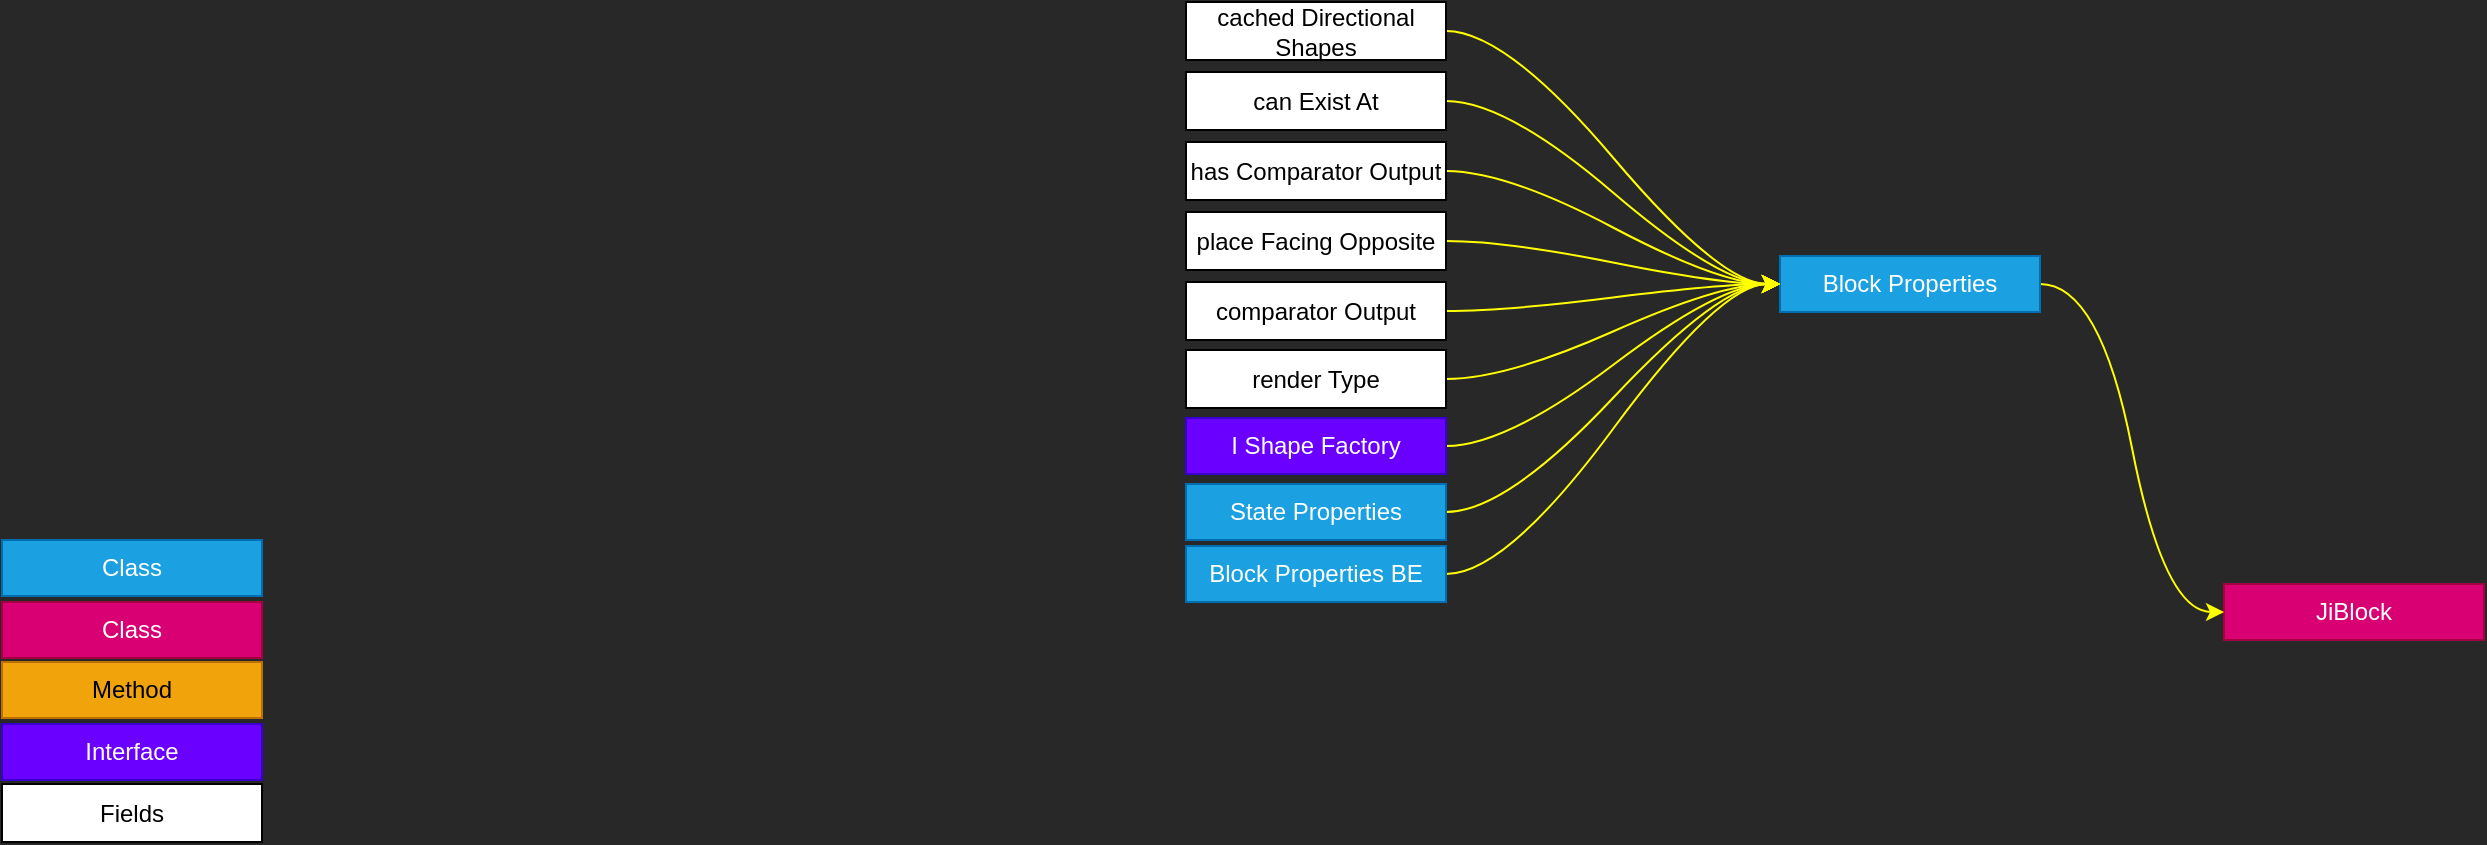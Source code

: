 <mxfile version="26.2.2" pages="2">
  <diagram id="C5RBs43oDa-KdzZeNtuy" name="Base">
    <mxGraphModel dx="790" dy="1941" grid="0" gridSize="10" guides="1" tooltips="1" connect="1" arrows="1" fold="1" page="0" pageScale="1" pageWidth="1920" pageHeight="1080" background="#282828" math="0" shadow="0">
      <root>
        <mxCell id="WIyWlLk6GJQsqaUBKTNV-0" />
        <mxCell id="WIyWlLk6GJQsqaUBKTNV-1" parent="WIyWlLk6GJQsqaUBKTNV-0" />
        <mxCell id="rRglaMwuVKVwRBj1fGYB-1" value="Fields" style="html=1;whiteSpace=wrap;" parent="WIyWlLk6GJQsqaUBKTNV-1" vertex="1">
          <mxGeometry x="670" y="-683" width="130" height="29" as="geometry" />
        </mxCell>
        <mxCell id="rRglaMwuVKVwRBj1fGYB-254" value="Method" style="html=1;whiteSpace=wrap;fillColor=#f0a30a;strokeColor=#BD7000;fontColor=#000000;" parent="WIyWlLk6GJQsqaUBKTNV-1" vertex="1">
          <mxGeometry x="670" y="-744" width="130" height="28" as="geometry" />
        </mxCell>
        <mxCell id="rRglaMwuVKVwRBj1fGYB-256" value="Class" style="html=1;whiteSpace=wrap;fillColor=#d80073;strokeColor=#A50040;fontColor=#ffffff;" parent="WIyWlLk6GJQsqaUBKTNV-1" vertex="1">
          <mxGeometry x="670" y="-774" width="130" height="28" as="geometry" />
        </mxCell>
        <mxCell id="rRglaMwuVKVwRBj1fGYB-266" value="Class" style="html=1;whiteSpace=wrap;fillColor=#1ba1e2;strokeColor=#006EAF;fontColor=#ffffff;" parent="WIyWlLk6GJQsqaUBKTNV-1" vertex="1">
          <mxGeometry x="670" y="-805" width="130" height="28" as="geometry" />
        </mxCell>
        <mxCell id="rRglaMwuVKVwRBj1fGYB-322" value="Interface" style="html=1;whiteSpace=wrap;fillColor=#6a00ff;fontColor=#ffffff;strokeColor=#3700CC;" parent="WIyWlLk6GJQsqaUBKTNV-1" vertex="1">
          <mxGeometry x="670" y="-713" width="130" height="28" as="geometry" />
        </mxCell>
        <mxCell id="-R6d7ffRw9vBihw1hU7J-2" value="JiBlock" style="html=1;whiteSpace=wrap;fillColor=#d80073;strokeColor=#A50040;fontColor=#ffffff;" vertex="1" parent="WIyWlLk6GJQsqaUBKTNV-1">
          <mxGeometry x="1781" y="-783" width="130" height="28" as="geometry" />
        </mxCell>
        <mxCell id="-R6d7ffRw9vBihw1hU7J-4" style="edgeStyle=entityRelationEdgeStyle;rounded=0;orthogonalLoop=1;jettySize=auto;html=1;exitX=1;exitY=0.5;exitDx=0;exitDy=0;entryX=0;entryY=0.5;entryDx=0;entryDy=0;curved=1;strokeColor=#FFFF00;" edge="1" parent="WIyWlLk6GJQsqaUBKTNV-1" source="-R6d7ffRw9vBihw1hU7J-3" target="-R6d7ffRw9vBihw1hU7J-2">
          <mxGeometry relative="1" as="geometry" />
        </mxCell>
        <mxCell id="-R6d7ffRw9vBihw1hU7J-3" value="Block Properties" style="html=1;whiteSpace=wrap;fillColor=#1ba1e2;strokeColor=#006EAF;fontColor=#ffffff;" vertex="1" parent="WIyWlLk6GJQsqaUBKTNV-1">
          <mxGeometry x="1559" y="-947" width="130" height="28" as="geometry" />
        </mxCell>
        <mxCell id="n76DmQOLDiPxO-SH00fc-3" style="edgeStyle=entityRelationEdgeStyle;rounded=0;orthogonalLoop=1;jettySize=auto;html=1;exitX=1;exitY=0.5;exitDx=0;exitDy=0;entryX=0;entryY=0.5;entryDx=0;entryDy=0;curved=1;strokeColor=#FFFF00;" edge="1" parent="WIyWlLk6GJQsqaUBKTNV-1" source="-R6d7ffRw9vBihw1hU7J-5" target="-R6d7ffRw9vBihw1hU7J-3">
          <mxGeometry relative="1" as="geometry" />
        </mxCell>
        <mxCell id="-R6d7ffRw9vBihw1hU7J-5" value="place Facing Opposite" style="html=1;whiteSpace=wrap;" vertex="1" parent="WIyWlLk6GJQsqaUBKTNV-1">
          <mxGeometry x="1262" y="-969" width="130" height="29" as="geometry" />
        </mxCell>
        <mxCell id="n76DmQOLDiPxO-SH00fc-2" style="edgeStyle=entityRelationEdgeStyle;rounded=0;orthogonalLoop=1;jettySize=auto;html=1;exitX=1;exitY=0.5;exitDx=0;exitDy=0;entryX=0;entryY=0.5;entryDx=0;entryDy=0;curved=1;strokeColor=#FFFF00;" edge="1" parent="WIyWlLk6GJQsqaUBKTNV-1" source="-R6d7ffRw9vBihw1hU7J-7" target="-R6d7ffRw9vBihw1hU7J-3">
          <mxGeometry relative="1" as="geometry" />
        </mxCell>
        <mxCell id="-R6d7ffRw9vBihw1hU7J-7" value="has Comparator Output" style="html=1;whiteSpace=wrap;" vertex="1" parent="WIyWlLk6GJQsqaUBKTNV-1">
          <mxGeometry x="1262" y="-1004" width="130" height="29" as="geometry" />
        </mxCell>
        <mxCell id="n76DmQOLDiPxO-SH00fc-8" style="edgeStyle=entityRelationEdgeStyle;rounded=0;orthogonalLoop=1;jettySize=auto;html=1;exitX=1;exitY=0.5;exitDx=0;exitDy=0;entryX=0;entryY=0.5;entryDx=0;entryDy=0;curved=1;strokeColor=#FFFF00;" edge="1" parent="WIyWlLk6GJQsqaUBKTNV-1" source="-R6d7ffRw9vBihw1hU7J-9" target="-R6d7ffRw9vBihw1hU7J-3">
          <mxGeometry relative="1" as="geometry" />
        </mxCell>
        <mxCell id="-R6d7ffRw9vBihw1hU7J-9" value="Block Properties BE" style="html=1;whiteSpace=wrap;fillColor=#1ba1e2;strokeColor=#006EAF;fontColor=#ffffff;" vertex="1" parent="WIyWlLk6GJQsqaUBKTNV-1">
          <mxGeometry x="1262" y="-802" width="130" height="28" as="geometry" />
        </mxCell>
        <mxCell id="n76DmQOLDiPxO-SH00fc-4" style="edgeStyle=entityRelationEdgeStyle;rounded=0;orthogonalLoop=1;jettySize=auto;html=1;exitX=1;exitY=0.5;exitDx=0;exitDy=0;entryX=0;entryY=0.5;entryDx=0;entryDy=0;curved=1;strokeColor=#FFFF00;" edge="1" parent="WIyWlLk6GJQsqaUBKTNV-1" source="-R6d7ffRw9vBihw1hU7J-10" target="-R6d7ffRw9vBihw1hU7J-3">
          <mxGeometry relative="1" as="geometry" />
        </mxCell>
        <mxCell id="-R6d7ffRw9vBihw1hU7J-10" value="comparator Output" style="html=1;whiteSpace=wrap;" vertex="1" parent="WIyWlLk6GJQsqaUBKTNV-1">
          <mxGeometry x="1262" y="-934" width="130" height="29" as="geometry" />
        </mxCell>
        <mxCell id="n76DmQOLDiPxO-SH00fc-5" style="edgeStyle=entityRelationEdgeStyle;rounded=0;orthogonalLoop=1;jettySize=auto;html=1;exitX=1;exitY=0.5;exitDx=0;exitDy=0;entryX=0;entryY=0.5;entryDx=0;entryDy=0;curved=1;strokeColor=#FFFF00;" edge="1" parent="WIyWlLk6GJQsqaUBKTNV-1" source="-R6d7ffRw9vBihw1hU7J-11" target="-R6d7ffRw9vBihw1hU7J-3">
          <mxGeometry relative="1" as="geometry" />
        </mxCell>
        <mxCell id="-R6d7ffRw9vBihw1hU7J-11" value="render Type" style="html=1;whiteSpace=wrap;" vertex="1" parent="WIyWlLk6GJQsqaUBKTNV-1">
          <mxGeometry x="1262" y="-900" width="130" height="29" as="geometry" />
        </mxCell>
        <mxCell id="n76DmQOLDiPxO-SH00fc-6" style="edgeStyle=entityRelationEdgeStyle;rounded=0;orthogonalLoop=1;jettySize=auto;html=1;exitX=1;exitY=0.5;exitDx=0;exitDy=0;entryX=0;entryY=0.5;entryDx=0;entryDy=0;curved=1;strokeColor=#FFFF00;" edge="1" parent="WIyWlLk6GJQsqaUBKTNV-1" source="-R6d7ffRw9vBihw1hU7J-13" target="-R6d7ffRw9vBihw1hU7J-3">
          <mxGeometry relative="1" as="geometry" />
        </mxCell>
        <mxCell id="-R6d7ffRw9vBihw1hU7J-13" value="I Shape Factory" style="html=1;whiteSpace=wrap;fillColor=#6a00ff;fontColor=#ffffff;strokeColor=#3700CC;" vertex="1" parent="WIyWlLk6GJQsqaUBKTNV-1">
          <mxGeometry x="1262" y="-866" width="130" height="28" as="geometry" />
        </mxCell>
        <mxCell id="n76DmQOLDiPxO-SH00fc-7" style="edgeStyle=entityRelationEdgeStyle;rounded=0;orthogonalLoop=1;jettySize=auto;html=1;exitX=1;exitY=0.5;exitDx=0;exitDy=0;entryX=0;entryY=0.5;entryDx=0;entryDy=0;curved=1;strokeColor=#FFFF00;" edge="1" parent="WIyWlLk6GJQsqaUBKTNV-1" source="-R6d7ffRw9vBihw1hU7J-14" target="-R6d7ffRw9vBihw1hU7J-3">
          <mxGeometry relative="1" as="geometry" />
        </mxCell>
        <mxCell id="-R6d7ffRw9vBihw1hU7J-14" value="State Properties" style="html=1;whiteSpace=wrap;fillColor=#1ba1e2;strokeColor=#006EAF;fontColor=#ffffff;" vertex="1" parent="WIyWlLk6GJQsqaUBKTNV-1">
          <mxGeometry x="1262" y="-833" width="130" height="28" as="geometry" />
        </mxCell>
        <mxCell id="n76DmQOLDiPxO-SH00fc-0" style="edgeStyle=entityRelationEdgeStyle;rounded=0;orthogonalLoop=1;jettySize=auto;html=1;exitX=1;exitY=0.5;exitDx=0;exitDy=0;entryX=0;entryY=0.5;entryDx=0;entryDy=0;curved=1;strokeColor=#FFFF00;" edge="1" parent="WIyWlLk6GJQsqaUBKTNV-1" source="-R6d7ffRw9vBihw1hU7J-15" target="-R6d7ffRw9vBihw1hU7J-3">
          <mxGeometry relative="1" as="geometry" />
        </mxCell>
        <mxCell id="-R6d7ffRw9vBihw1hU7J-15" value="can Exist At" style="html=1;whiteSpace=wrap;" vertex="1" parent="WIyWlLk6GJQsqaUBKTNV-1">
          <mxGeometry x="1262" y="-1039" width="130" height="29" as="geometry" />
        </mxCell>
        <mxCell id="-R6d7ffRw9vBihw1hU7J-17" style="edgeStyle=entityRelationEdgeStyle;rounded=0;orthogonalLoop=1;jettySize=auto;html=1;exitX=1;exitY=0.5;exitDx=0;exitDy=0;entryX=0;entryY=0.5;entryDx=0;entryDy=0;curved=1;strokeColor=#FFFF00;" edge="1" parent="WIyWlLk6GJQsqaUBKTNV-1" source="-R6d7ffRw9vBihw1hU7J-16" target="-R6d7ffRw9vBihw1hU7J-3">
          <mxGeometry relative="1" as="geometry" />
        </mxCell>
        <mxCell id="-R6d7ffRw9vBihw1hU7J-16" value="cached Directional Shapes" style="html=1;whiteSpace=wrap;" vertex="1" parent="WIyWlLk6GJQsqaUBKTNV-1">
          <mxGeometry x="1262" y="-1074" width="130" height="29" as="geometry" />
        </mxCell>
      </root>
    </mxGraphModel>
  </diagram>
  <diagram id="7QFXKlZO3H14eouHRQmi" name="Tick Logic Tree">
    <mxGraphModel dx="1428" dy="889" grid="0" gridSize="10" guides="1" tooltips="1" connect="1" arrows="1" fold="1" page="1" pageScale="1" pageWidth="1920" pageHeight="1080" background="#282828" math="0" shadow="0">
      <root>
        <mxCell id="0" />
        <mxCell id="1" parent="0" />
        <mxCell id="Ak1iJ4fZ86sc7ASCR2rv-1" value="&amp;gt;&amp;gt;&amp;gt;" style="whiteSpace=wrap;html=1;aspect=fixed;fontSize=20;" vertex="1" parent="1">
          <mxGeometry x="20" y="16" width="42" height="42" as="geometry" />
        </mxCell>
        <mxCell id="Ak1iJ4fZ86sc7ASCR2rv-3" value="|&amp;gt;" style="whiteSpace=wrap;html=1;aspect=fixed;fontSize=20;" vertex="1" parent="1">
          <mxGeometry x="20" y="65" width="42" height="42" as="geometry" />
        </mxCell>
        <mxCell id="Ak1iJ4fZ86sc7ASCR2rv-4" value="?" style="whiteSpace=wrap;html=1;aspect=fixed;fontSize=20;" vertex="1" parent="1">
          <mxGeometry x="20" y="114" width="42" height="42" as="geometry" />
        </mxCell>
        <mxCell id="Ak1iJ4fZ86sc7ASCR2rv-5" value="action" style="rounded=1;whiteSpace=wrap;html=1;" vertex="1" parent="1">
          <mxGeometry x="20" y="169" width="43" height="26" as="geometry" />
        </mxCell>
        <mxCell id="Ak1iJ4fZ86sc7ASCR2rv-6" value="START" style="ellipse;whiteSpace=wrap;html=1;aspect=fixed;" vertex="1" parent="1">
          <mxGeometry x="678" y="16" width="42" height="42" as="geometry" />
        </mxCell>
      </root>
    </mxGraphModel>
  </diagram>
</mxfile>
